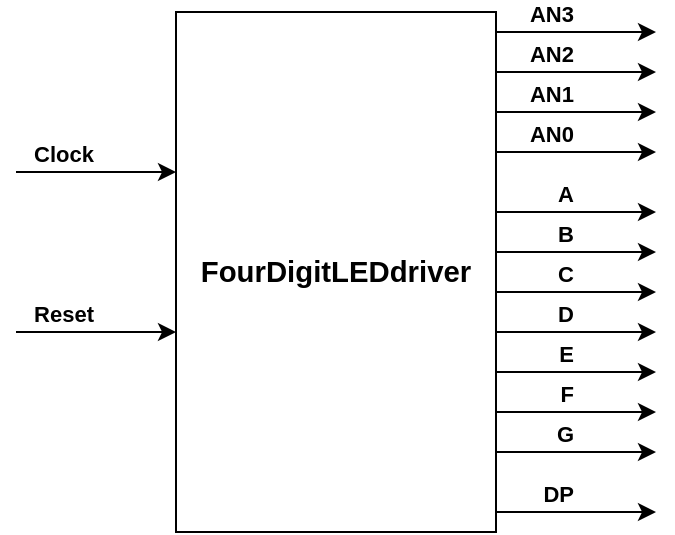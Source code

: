 <mxfile>
    <diagram id="nPioYO5OPkXAxMHvuIy0" name="Page-1">
        <mxGraphModel dx="956" dy="537" grid="1" gridSize="10" guides="1" tooltips="1" connect="1" arrows="1" fold="1" page="1" pageScale="1" pageWidth="850" pageHeight="1100" math="0" shadow="0">
            <root>
                <mxCell id="0"/>
                <mxCell id="1" parent="0"/>
                <mxCell id="4" value="&lt;span style=&quot;font-size:11.0pt;line-height:107%;&lt;br/&gt;font-family:&amp;quot;Calibri&amp;quot;,sans-serif;mso-ascii-theme-font:minor-latin;mso-fareast-font-family:&lt;br/&gt;Calibri;mso-fareast-theme-font:minor-latin;mso-hansi-theme-font:minor-latin;&lt;br/&gt;mso-bidi-font-family:&amp;quot;Times New Roman&amp;quot;;mso-bidi-theme-font:minor-bidi;&lt;br/&gt;mso-ansi-language:EL;mso-fareast-language:EN-US;mso-bidi-language:AR-SA&quot;&gt;&lt;b&gt;FourDigitLEDdriver&lt;/b&gt;&lt;/span&gt;" style="rounded=0;whiteSpace=wrap;html=1;" vertex="1" parent="1">
                    <mxGeometry x="120" y="40" width="160" height="260" as="geometry"/>
                </mxCell>
                <mxCell id="5" value="&lt;b&gt;AN3&lt;/b&gt;" style="endArrow=classic;html=1;labelPosition=left;verticalLabelPosition=top;align=right;verticalAlign=bottom;" edge="1" parent="1">
                    <mxGeometry width="50" height="50" relative="1" as="geometry">
                        <mxPoint x="280" y="50" as="sourcePoint"/>
                        <mxPoint x="360" y="50" as="targetPoint"/>
                    </mxGeometry>
                </mxCell>
                <mxCell id="6" value="&lt;b&gt;AN2&lt;br&gt;&lt;/b&gt;" style="endArrow=classic;html=1;labelPosition=left;verticalLabelPosition=top;align=right;verticalAlign=bottom;" edge="1" parent="1">
                    <mxGeometry width="50" height="50" relative="1" as="geometry">
                        <mxPoint x="280.0" y="70.0" as="sourcePoint"/>
                        <mxPoint x="360" y="70.0" as="targetPoint"/>
                    </mxGeometry>
                </mxCell>
                <mxCell id="7" value="&lt;b&gt;AN1&lt;/b&gt;" style="endArrow=classic;html=1;labelPosition=left;verticalLabelPosition=top;align=right;verticalAlign=bottom;" edge="1" parent="1">
                    <mxGeometry width="50" height="50" relative="1" as="geometry">
                        <mxPoint x="280.0" y="90.0" as="sourcePoint"/>
                        <mxPoint x="360" y="90.0" as="targetPoint"/>
                    </mxGeometry>
                </mxCell>
                <mxCell id="8" value="&lt;b&gt;AN0&lt;/b&gt;" style="endArrow=classic;html=1;labelPosition=left;verticalLabelPosition=top;align=right;verticalAlign=bottom;" edge="1" parent="1">
                    <mxGeometry width="50" height="50" relative="1" as="geometry">
                        <mxPoint x="280.0" y="110.0" as="sourcePoint"/>
                        <mxPoint x="360" y="110.0" as="targetPoint"/>
                    </mxGeometry>
                </mxCell>
                <mxCell id="9" value="&lt;b&gt;Clock&lt;/b&gt;" style="endArrow=classic;html=1;labelPosition=left;verticalLabelPosition=top;align=right;verticalAlign=bottom;" edge="1" parent="1">
                    <mxGeometry width="50" height="50" relative="1" as="geometry">
                        <mxPoint x="40" y="120" as="sourcePoint"/>
                        <mxPoint x="120" y="120" as="targetPoint"/>
                    </mxGeometry>
                </mxCell>
                <mxCell id="10" value="&lt;b&gt;Reset&lt;/b&gt;" style="endArrow=classic;html=1;labelPosition=left;verticalLabelPosition=top;align=right;verticalAlign=bottom;" edge="1" parent="1">
                    <mxGeometry width="50" height="50" relative="1" as="geometry">
                        <mxPoint x="40.0" y="200" as="sourcePoint"/>
                        <mxPoint x="120" y="200" as="targetPoint"/>
                    </mxGeometry>
                </mxCell>
                <mxCell id="11" value="&lt;b&gt;A&lt;/b&gt;" style="endArrow=classic;html=1;labelPosition=left;verticalLabelPosition=top;align=right;verticalAlign=bottom;" edge="1" parent="1">
                    <mxGeometry width="50" height="50" relative="1" as="geometry">
                        <mxPoint x="280" y="140" as="sourcePoint"/>
                        <mxPoint x="360" y="140" as="targetPoint"/>
                    </mxGeometry>
                </mxCell>
                <mxCell id="12" value="&lt;b&gt;B&lt;br&gt;&lt;/b&gt;" style="endArrow=classic;html=1;labelPosition=left;verticalLabelPosition=top;align=right;verticalAlign=bottom;" edge="1" parent="1">
                    <mxGeometry width="50" height="50" relative="1" as="geometry">
                        <mxPoint x="280" y="160.0" as="sourcePoint"/>
                        <mxPoint x="360" y="160.0" as="targetPoint"/>
                    </mxGeometry>
                </mxCell>
                <mxCell id="13" value="&lt;b&gt;C&lt;/b&gt;" style="endArrow=classic;html=1;labelPosition=left;verticalLabelPosition=top;align=right;verticalAlign=bottom;" edge="1" parent="1">
                    <mxGeometry width="50" height="50" relative="1" as="geometry">
                        <mxPoint x="280" y="180.0" as="sourcePoint"/>
                        <mxPoint x="360" y="180.0" as="targetPoint"/>
                    </mxGeometry>
                </mxCell>
                <mxCell id="14" value="&lt;b&gt;D&lt;/b&gt;" style="endArrow=classic;html=1;labelPosition=left;verticalLabelPosition=top;align=right;verticalAlign=bottom;" edge="1" parent="1">
                    <mxGeometry width="50" height="50" relative="1" as="geometry">
                        <mxPoint x="280" y="200.0" as="sourcePoint"/>
                        <mxPoint x="360" y="200.0" as="targetPoint"/>
                    </mxGeometry>
                </mxCell>
                <mxCell id="15" value="&lt;b&gt;E&lt;/b&gt;" style="endArrow=classic;html=1;labelPosition=left;verticalLabelPosition=top;align=right;verticalAlign=bottom;" edge="1" parent="1">
                    <mxGeometry width="50" height="50" relative="1" as="geometry">
                        <mxPoint x="280" y="220" as="sourcePoint"/>
                        <mxPoint x="360" y="220" as="targetPoint"/>
                    </mxGeometry>
                </mxCell>
                <mxCell id="16" value="&lt;b&gt;F&lt;br&gt;&lt;/b&gt;" style="endArrow=classic;html=1;labelPosition=left;verticalLabelPosition=top;align=right;verticalAlign=bottom;" edge="1" parent="1">
                    <mxGeometry width="50" height="50" relative="1" as="geometry">
                        <mxPoint x="280" y="240.0" as="sourcePoint"/>
                        <mxPoint x="360" y="240.0" as="targetPoint"/>
                    </mxGeometry>
                </mxCell>
                <mxCell id="17" value="&lt;b&gt;G&lt;/b&gt;" style="endArrow=classic;html=1;labelPosition=left;verticalLabelPosition=top;align=right;verticalAlign=bottom;" edge="1" parent="1">
                    <mxGeometry width="50" height="50" relative="1" as="geometry">
                        <mxPoint x="280" y="260.0" as="sourcePoint"/>
                        <mxPoint x="360" y="260.0" as="targetPoint"/>
                    </mxGeometry>
                </mxCell>
                <mxCell id="27" value="&lt;b&gt;DP&lt;/b&gt;" style="endArrow=classic;html=1;labelPosition=left;verticalLabelPosition=top;align=right;verticalAlign=bottom;" edge="1" parent="1">
                    <mxGeometry width="50" height="50" relative="1" as="geometry">
                        <mxPoint x="280" y="290.0" as="sourcePoint"/>
                        <mxPoint x="360" y="290.0" as="targetPoint"/>
                    </mxGeometry>
                </mxCell>
            </root>
        </mxGraphModel>
    </diagram>
</mxfile>